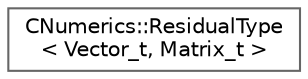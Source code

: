 digraph "Graphical Class Hierarchy"
{
 // LATEX_PDF_SIZE
  bgcolor="transparent";
  edge [fontname=Helvetica,fontsize=10,labelfontname=Helvetica,labelfontsize=10];
  node [fontname=Helvetica,fontsize=10,shape=box,height=0.2,width=0.4];
  rankdir="LR";
  Node0 [id="Node000000",label="CNumerics::ResidualType\l\< Vector_t, Matrix_t \>",height=0.2,width=0.4,color="grey40", fillcolor="white", style="filled",URL="$structCNumerics_1_1ResidualType.html",tooltip="Return type used in some \"ComputeResidual\" overloads to give a const-view of the internally stored fl..."];
}
